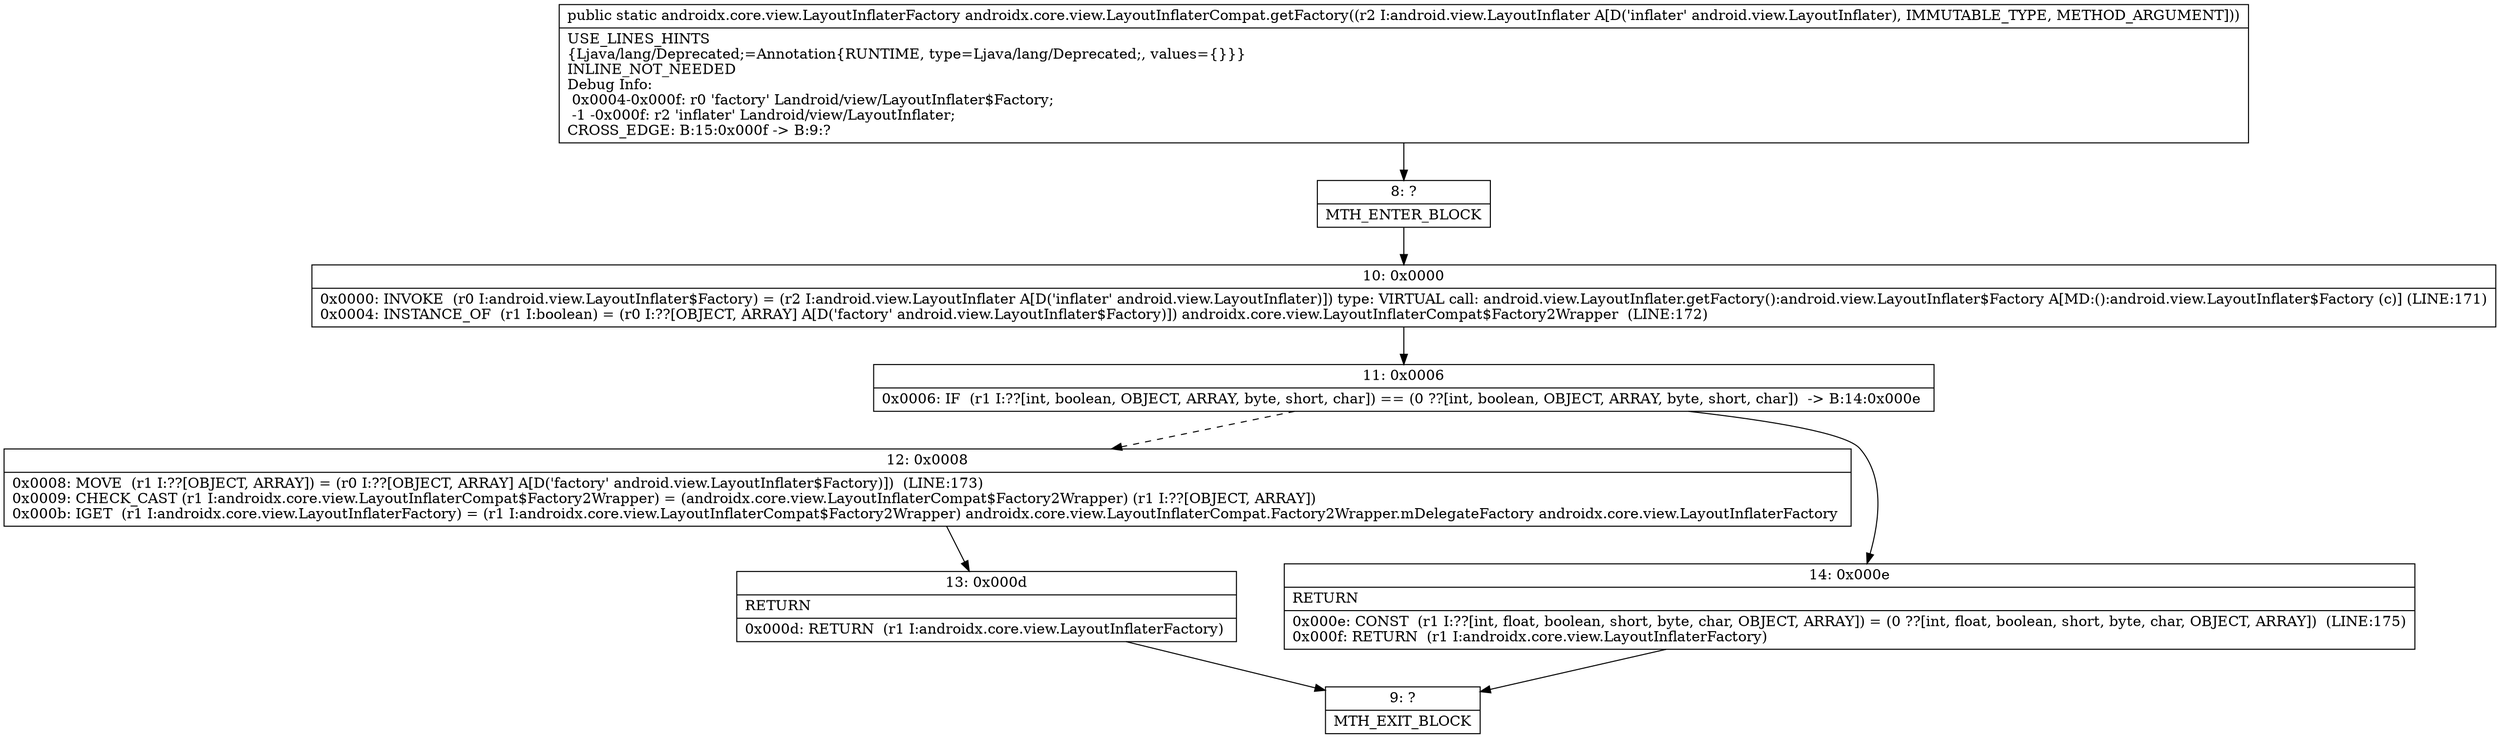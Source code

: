 digraph "CFG forandroidx.core.view.LayoutInflaterCompat.getFactory(Landroid\/view\/LayoutInflater;)Landroidx\/core\/view\/LayoutInflaterFactory;" {
Node_8 [shape=record,label="{8\:\ ?|MTH_ENTER_BLOCK\l}"];
Node_10 [shape=record,label="{10\:\ 0x0000|0x0000: INVOKE  (r0 I:android.view.LayoutInflater$Factory) = (r2 I:android.view.LayoutInflater A[D('inflater' android.view.LayoutInflater)]) type: VIRTUAL call: android.view.LayoutInflater.getFactory():android.view.LayoutInflater$Factory A[MD:():android.view.LayoutInflater$Factory (c)] (LINE:171)\l0x0004: INSTANCE_OF  (r1 I:boolean) = (r0 I:??[OBJECT, ARRAY] A[D('factory' android.view.LayoutInflater$Factory)]) androidx.core.view.LayoutInflaterCompat$Factory2Wrapper  (LINE:172)\l}"];
Node_11 [shape=record,label="{11\:\ 0x0006|0x0006: IF  (r1 I:??[int, boolean, OBJECT, ARRAY, byte, short, char]) == (0 ??[int, boolean, OBJECT, ARRAY, byte, short, char])  \-\> B:14:0x000e \l}"];
Node_12 [shape=record,label="{12\:\ 0x0008|0x0008: MOVE  (r1 I:??[OBJECT, ARRAY]) = (r0 I:??[OBJECT, ARRAY] A[D('factory' android.view.LayoutInflater$Factory)])  (LINE:173)\l0x0009: CHECK_CAST (r1 I:androidx.core.view.LayoutInflaterCompat$Factory2Wrapper) = (androidx.core.view.LayoutInflaterCompat$Factory2Wrapper) (r1 I:??[OBJECT, ARRAY]) \l0x000b: IGET  (r1 I:androidx.core.view.LayoutInflaterFactory) = (r1 I:androidx.core.view.LayoutInflaterCompat$Factory2Wrapper) androidx.core.view.LayoutInflaterCompat.Factory2Wrapper.mDelegateFactory androidx.core.view.LayoutInflaterFactory \l}"];
Node_13 [shape=record,label="{13\:\ 0x000d|RETURN\l|0x000d: RETURN  (r1 I:androidx.core.view.LayoutInflaterFactory) \l}"];
Node_9 [shape=record,label="{9\:\ ?|MTH_EXIT_BLOCK\l}"];
Node_14 [shape=record,label="{14\:\ 0x000e|RETURN\l|0x000e: CONST  (r1 I:??[int, float, boolean, short, byte, char, OBJECT, ARRAY]) = (0 ??[int, float, boolean, short, byte, char, OBJECT, ARRAY])  (LINE:175)\l0x000f: RETURN  (r1 I:androidx.core.view.LayoutInflaterFactory) \l}"];
MethodNode[shape=record,label="{public static androidx.core.view.LayoutInflaterFactory androidx.core.view.LayoutInflaterCompat.getFactory((r2 I:android.view.LayoutInflater A[D('inflater' android.view.LayoutInflater), IMMUTABLE_TYPE, METHOD_ARGUMENT]))  | USE_LINES_HINTS\l\{Ljava\/lang\/Deprecated;=Annotation\{RUNTIME, type=Ljava\/lang\/Deprecated;, values=\{\}\}\}\lINLINE_NOT_NEEDED\lDebug Info:\l  0x0004\-0x000f: r0 'factory' Landroid\/view\/LayoutInflater$Factory;\l  \-1 \-0x000f: r2 'inflater' Landroid\/view\/LayoutInflater;\lCROSS_EDGE: B:15:0x000f \-\> B:9:?\l}"];
MethodNode -> Node_8;Node_8 -> Node_10;
Node_10 -> Node_11;
Node_11 -> Node_12[style=dashed];
Node_11 -> Node_14;
Node_12 -> Node_13;
Node_13 -> Node_9;
Node_14 -> Node_9;
}

